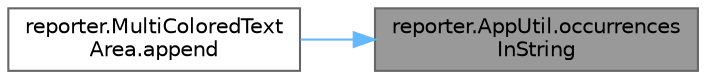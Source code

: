 digraph "reporter.AppUtil.occurrencesInString"
{
 // LATEX_PDF_SIZE
  bgcolor="transparent";
  edge [fontname=Helvetica,fontsize=10,labelfontname=Helvetica,labelfontsize=10];
  node [fontname=Helvetica,fontsize=10,shape=box,height=0.2,width=0.4];
  rankdir="RL";
  Node1 [id="Node000001",label="reporter.AppUtil.occurrences\lInString",height=0.2,width=0.4,color="gray40", fillcolor="grey60", style="filled", fontcolor="black",tooltip=" "];
  Node1 -> Node2 [id="edge1_Node000001_Node000002",dir="back",color="steelblue1",style="solid",tooltip=" "];
  Node2 [id="Node000002",label="reporter.MultiColoredText\lArea.append",height=0.2,width=0.4,color="grey40", fillcolor="white", style="filled",URL="$classreporter_1_1_multi_colored_text_area.html#af35ee638cac971f6507221c7c51a007a",tooltip=" "];
}
